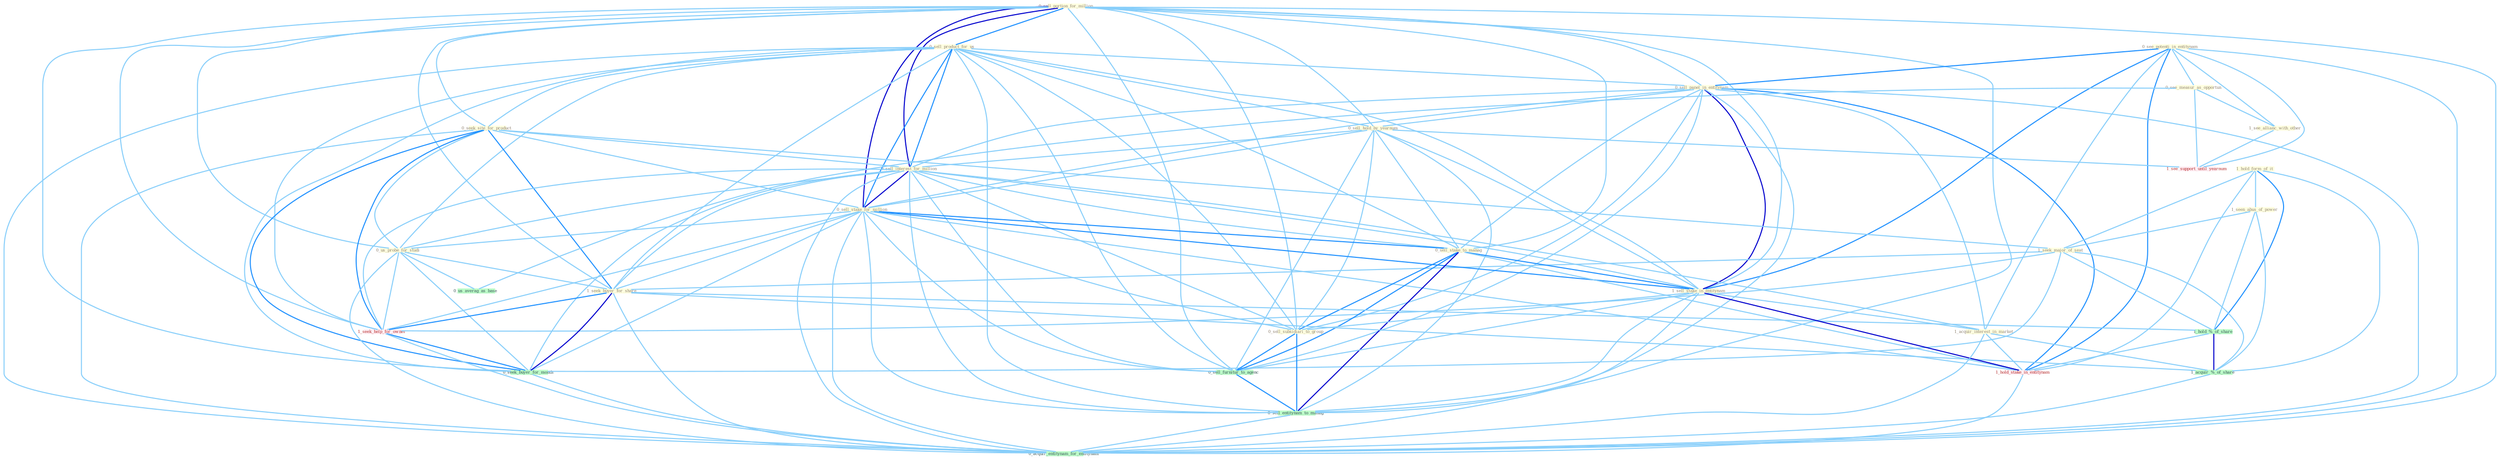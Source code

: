 Graph G{ 
    node
    [shape=polygon,style=filled,width=.5,height=.06,color="#BDFCC9",fixedsize=true,fontsize=4,
    fontcolor="#2f4f4f"];
    {node
    [color="#ffffe0", fontcolor="#8b7d6b"] "0_sell_portion_for_million " "0_see_potenti_in_entitynam " "0_sell_product_for_us " "0_sell_panel_in_entitynam " "0_seek_site_for_product " "1_hold_form_of_it " "1_seen_abus_of_power " "1_seek_major_of_seat " "0_sell_hold_by_yearnum " "0_sell_interest_for_million " "0_sell_stake_for_million " "0_sell_stake_to_manag " "0_us_probe_for_studi " "1_seek_buyer_for_share " "1_sell_stake_in_entitynam " "1_acquir_interest_in_market " "0_see_measur_as_opportun " "1_see_allianc_with_other " "0_sell_subsidiari_to_group "}
{node [color="#fff0f5", fontcolor="#b22222"] "1_hold_stake_in_entitynam " "1_seek_help_for_owner " "1_see_support_until_yearnum "}
edge [color="#B0E2FF"];

	"0_sell_portion_for_million " -- "0_sell_product_for_us " [w="2", color="#1e90ff" , len=0.8];
	"0_sell_portion_for_million " -- "0_sell_panel_in_entitynam " [w="1", color="#87cefa" ];
	"0_sell_portion_for_million " -- "0_seek_site_for_product " [w="1", color="#87cefa" ];
	"0_sell_portion_for_million " -- "0_sell_hold_by_yearnum " [w="1", color="#87cefa" ];
	"0_sell_portion_for_million " -- "0_sell_interest_for_million " [w="3", color="#0000cd" , len=0.6];
	"0_sell_portion_for_million " -- "0_sell_stake_for_million " [w="3", color="#0000cd" , len=0.6];
	"0_sell_portion_for_million " -- "0_sell_stake_to_manag " [w="1", color="#87cefa" ];
	"0_sell_portion_for_million " -- "0_us_probe_for_studi " [w="1", color="#87cefa" ];
	"0_sell_portion_for_million " -- "1_seek_buyer_for_share " [w="1", color="#87cefa" ];
	"0_sell_portion_for_million " -- "1_sell_stake_in_entitynam " [w="1", color="#87cefa" ];
	"0_sell_portion_for_million " -- "0_sell_subsidiari_to_group " [w="1", color="#87cefa" ];
	"0_sell_portion_for_million " -- "1_seek_help_for_owner " [w="1", color="#87cefa" ];
	"0_sell_portion_for_million " -- "0_seek_buyer_for_month " [w="1", color="#87cefa" ];
	"0_sell_portion_for_million " -- "0_sell_furnitur_to_agenc " [w="1", color="#87cefa" ];
	"0_sell_portion_for_million " -- "0_sell_entitynam_to_manag " [w="1", color="#87cefa" ];
	"0_sell_portion_for_million " -- "0_acquir_entitynam_for_entitynam " [w="1", color="#87cefa" ];
	"0_see_potenti_in_entitynam " -- "0_sell_panel_in_entitynam " [w="2", color="#1e90ff" , len=0.8];
	"0_see_potenti_in_entitynam " -- "1_sell_stake_in_entitynam " [w="2", color="#1e90ff" , len=0.8];
	"0_see_potenti_in_entitynam " -- "1_acquir_interest_in_market " [w="1", color="#87cefa" ];
	"0_see_potenti_in_entitynam " -- "0_see_measur_as_opportun " [w="1", color="#87cefa" ];
	"0_see_potenti_in_entitynam " -- "1_see_allianc_with_other " [w="1", color="#87cefa" ];
	"0_see_potenti_in_entitynam " -- "1_hold_stake_in_entitynam " [w="2", color="#1e90ff" , len=0.8];
	"0_see_potenti_in_entitynam " -- "1_see_support_until_yearnum " [w="1", color="#87cefa" ];
	"0_see_potenti_in_entitynam " -- "0_acquir_entitynam_for_entitynam " [w="1", color="#87cefa" ];
	"0_sell_product_for_us " -- "0_sell_panel_in_entitynam " [w="1", color="#87cefa" ];
	"0_sell_product_for_us " -- "0_seek_site_for_product " [w="1", color="#87cefa" ];
	"0_sell_product_for_us " -- "0_sell_hold_by_yearnum " [w="1", color="#87cefa" ];
	"0_sell_product_for_us " -- "0_sell_interest_for_million " [w="2", color="#1e90ff" , len=0.8];
	"0_sell_product_for_us " -- "0_sell_stake_for_million " [w="2", color="#1e90ff" , len=0.8];
	"0_sell_product_for_us " -- "0_sell_stake_to_manag " [w="1", color="#87cefa" ];
	"0_sell_product_for_us " -- "0_us_probe_for_studi " [w="1", color="#87cefa" ];
	"0_sell_product_for_us " -- "1_seek_buyer_for_share " [w="1", color="#87cefa" ];
	"0_sell_product_for_us " -- "1_sell_stake_in_entitynam " [w="1", color="#87cefa" ];
	"0_sell_product_for_us " -- "0_sell_subsidiari_to_group " [w="1", color="#87cefa" ];
	"0_sell_product_for_us " -- "1_seek_help_for_owner " [w="1", color="#87cefa" ];
	"0_sell_product_for_us " -- "0_seek_buyer_for_month " [w="1", color="#87cefa" ];
	"0_sell_product_for_us " -- "0_sell_furnitur_to_agenc " [w="1", color="#87cefa" ];
	"0_sell_product_for_us " -- "0_sell_entitynam_to_manag " [w="1", color="#87cefa" ];
	"0_sell_product_for_us " -- "0_acquir_entitynam_for_entitynam " [w="1", color="#87cefa" ];
	"0_sell_panel_in_entitynam " -- "0_sell_hold_by_yearnum " [w="1", color="#87cefa" ];
	"0_sell_panel_in_entitynam " -- "0_sell_interest_for_million " [w="1", color="#87cefa" ];
	"0_sell_panel_in_entitynam " -- "0_sell_stake_for_million " [w="1", color="#87cefa" ];
	"0_sell_panel_in_entitynam " -- "0_sell_stake_to_manag " [w="1", color="#87cefa" ];
	"0_sell_panel_in_entitynam " -- "1_sell_stake_in_entitynam " [w="3", color="#0000cd" , len=0.6];
	"0_sell_panel_in_entitynam " -- "1_acquir_interest_in_market " [w="1", color="#87cefa" ];
	"0_sell_panel_in_entitynam " -- "0_sell_subsidiari_to_group " [w="1", color="#87cefa" ];
	"0_sell_panel_in_entitynam " -- "1_hold_stake_in_entitynam " [w="2", color="#1e90ff" , len=0.8];
	"0_sell_panel_in_entitynam " -- "0_sell_furnitur_to_agenc " [w="1", color="#87cefa" ];
	"0_sell_panel_in_entitynam " -- "0_sell_entitynam_to_manag " [w="1", color="#87cefa" ];
	"0_sell_panel_in_entitynam " -- "0_acquir_entitynam_for_entitynam " [w="1", color="#87cefa" ];
	"0_seek_site_for_product " -- "1_seek_major_of_seat " [w="1", color="#87cefa" ];
	"0_seek_site_for_product " -- "0_sell_interest_for_million " [w="1", color="#87cefa" ];
	"0_seek_site_for_product " -- "0_sell_stake_for_million " [w="1", color="#87cefa" ];
	"0_seek_site_for_product " -- "0_us_probe_for_studi " [w="1", color="#87cefa" ];
	"0_seek_site_for_product " -- "1_seek_buyer_for_share " [w="2", color="#1e90ff" , len=0.8];
	"0_seek_site_for_product " -- "1_seek_help_for_owner " [w="2", color="#1e90ff" , len=0.8];
	"0_seek_site_for_product " -- "0_seek_buyer_for_month " [w="2", color="#1e90ff" , len=0.8];
	"0_seek_site_for_product " -- "0_acquir_entitynam_for_entitynam " [w="1", color="#87cefa" ];
	"1_hold_form_of_it " -- "1_seen_abus_of_power " [w="1", color="#87cefa" ];
	"1_hold_form_of_it " -- "1_seek_major_of_seat " [w="1", color="#87cefa" ];
	"1_hold_form_of_it " -- "1_hold_%_of_share " [w="2", color="#1e90ff" , len=0.8];
	"1_hold_form_of_it " -- "1_hold_stake_in_entitynam " [w="1", color="#87cefa" ];
	"1_hold_form_of_it " -- "1_acquir_%_of_share " [w="1", color="#87cefa" ];
	"1_seen_abus_of_power " -- "1_seek_major_of_seat " [w="1", color="#87cefa" ];
	"1_seen_abus_of_power " -- "1_hold_%_of_share " [w="1", color="#87cefa" ];
	"1_seen_abus_of_power " -- "1_acquir_%_of_share " [w="1", color="#87cefa" ];
	"1_seek_major_of_seat " -- "1_seek_buyer_for_share " [w="1", color="#87cefa" ];
	"1_seek_major_of_seat " -- "1_hold_%_of_share " [w="1", color="#87cefa" ];
	"1_seek_major_of_seat " -- "1_seek_help_for_owner " [w="1", color="#87cefa" ];
	"1_seek_major_of_seat " -- "0_seek_buyer_for_month " [w="1", color="#87cefa" ];
	"1_seek_major_of_seat " -- "1_acquir_%_of_share " [w="1", color="#87cefa" ];
	"0_sell_hold_by_yearnum " -- "0_sell_interest_for_million " [w="1", color="#87cefa" ];
	"0_sell_hold_by_yearnum " -- "0_sell_stake_for_million " [w="1", color="#87cefa" ];
	"0_sell_hold_by_yearnum " -- "0_sell_stake_to_manag " [w="1", color="#87cefa" ];
	"0_sell_hold_by_yearnum " -- "1_sell_stake_in_entitynam " [w="1", color="#87cefa" ];
	"0_sell_hold_by_yearnum " -- "0_sell_subsidiari_to_group " [w="1", color="#87cefa" ];
	"0_sell_hold_by_yearnum " -- "1_see_support_until_yearnum " [w="1", color="#87cefa" ];
	"0_sell_hold_by_yearnum " -- "0_sell_furnitur_to_agenc " [w="1", color="#87cefa" ];
	"0_sell_hold_by_yearnum " -- "0_sell_entitynam_to_manag " [w="1", color="#87cefa" ];
	"0_sell_interest_for_million " -- "0_sell_stake_for_million " [w="3", color="#0000cd" , len=0.6];
	"0_sell_interest_for_million " -- "0_sell_stake_to_manag " [w="1", color="#87cefa" ];
	"0_sell_interest_for_million " -- "0_us_probe_for_studi " [w="1", color="#87cefa" ];
	"0_sell_interest_for_million " -- "1_seek_buyer_for_share " [w="1", color="#87cefa" ];
	"0_sell_interest_for_million " -- "1_sell_stake_in_entitynam " [w="1", color="#87cefa" ];
	"0_sell_interest_for_million " -- "1_acquir_interest_in_market " [w="1", color="#87cefa" ];
	"0_sell_interest_for_million " -- "0_sell_subsidiari_to_group " [w="1", color="#87cefa" ];
	"0_sell_interest_for_million " -- "1_seek_help_for_owner " [w="1", color="#87cefa" ];
	"0_sell_interest_for_million " -- "0_seek_buyer_for_month " [w="1", color="#87cefa" ];
	"0_sell_interest_for_million " -- "0_sell_furnitur_to_agenc " [w="1", color="#87cefa" ];
	"0_sell_interest_for_million " -- "0_sell_entitynam_to_manag " [w="1", color="#87cefa" ];
	"0_sell_interest_for_million " -- "0_acquir_entitynam_for_entitynam " [w="1", color="#87cefa" ];
	"0_sell_stake_for_million " -- "0_sell_stake_to_manag " [w="2", color="#1e90ff" , len=0.8];
	"0_sell_stake_for_million " -- "0_us_probe_for_studi " [w="1", color="#87cefa" ];
	"0_sell_stake_for_million " -- "1_seek_buyer_for_share " [w="1", color="#87cefa" ];
	"0_sell_stake_for_million " -- "1_sell_stake_in_entitynam " [w="2", color="#1e90ff" , len=0.8];
	"0_sell_stake_for_million " -- "0_sell_subsidiari_to_group " [w="1", color="#87cefa" ];
	"0_sell_stake_for_million " -- "1_hold_stake_in_entitynam " [w="1", color="#87cefa" ];
	"0_sell_stake_for_million " -- "1_seek_help_for_owner " [w="1", color="#87cefa" ];
	"0_sell_stake_for_million " -- "0_seek_buyer_for_month " [w="1", color="#87cefa" ];
	"0_sell_stake_for_million " -- "0_sell_furnitur_to_agenc " [w="1", color="#87cefa" ];
	"0_sell_stake_for_million " -- "0_sell_entitynam_to_manag " [w="1", color="#87cefa" ];
	"0_sell_stake_for_million " -- "0_acquir_entitynam_for_entitynam " [w="1", color="#87cefa" ];
	"0_sell_stake_to_manag " -- "1_sell_stake_in_entitynam " [w="2", color="#1e90ff" , len=0.8];
	"0_sell_stake_to_manag " -- "0_sell_subsidiari_to_group " [w="2", color="#1e90ff" , len=0.8];
	"0_sell_stake_to_manag " -- "1_hold_stake_in_entitynam " [w="1", color="#87cefa" ];
	"0_sell_stake_to_manag " -- "0_sell_furnitur_to_agenc " [w="2", color="#1e90ff" , len=0.8];
	"0_sell_stake_to_manag " -- "0_sell_entitynam_to_manag " [w="3", color="#0000cd" , len=0.6];
	"0_us_probe_for_studi " -- "1_seek_buyer_for_share " [w="1", color="#87cefa" ];
	"0_us_probe_for_studi " -- "1_seek_help_for_owner " [w="1", color="#87cefa" ];
	"0_us_probe_for_studi " -- "0_seek_buyer_for_month " [w="1", color="#87cefa" ];
	"0_us_probe_for_studi " -- "0_us_averag_as_base " [w="1", color="#87cefa" ];
	"0_us_probe_for_studi " -- "0_acquir_entitynam_for_entitynam " [w="1", color="#87cefa" ];
	"1_seek_buyer_for_share " -- "1_hold_%_of_share " [w="1", color="#87cefa" ];
	"1_seek_buyer_for_share " -- "1_seek_help_for_owner " [w="2", color="#1e90ff" , len=0.8];
	"1_seek_buyer_for_share " -- "0_seek_buyer_for_month " [w="3", color="#0000cd" , len=0.6];
	"1_seek_buyer_for_share " -- "1_acquir_%_of_share " [w="1", color="#87cefa" ];
	"1_seek_buyer_for_share " -- "0_acquir_entitynam_for_entitynam " [w="1", color="#87cefa" ];
	"1_sell_stake_in_entitynam " -- "1_acquir_interest_in_market " [w="1", color="#87cefa" ];
	"1_sell_stake_in_entitynam " -- "0_sell_subsidiari_to_group " [w="1", color="#87cefa" ];
	"1_sell_stake_in_entitynam " -- "1_hold_stake_in_entitynam " [w="3", color="#0000cd" , len=0.6];
	"1_sell_stake_in_entitynam " -- "0_sell_furnitur_to_agenc " [w="1", color="#87cefa" ];
	"1_sell_stake_in_entitynam " -- "0_sell_entitynam_to_manag " [w="1", color="#87cefa" ];
	"1_sell_stake_in_entitynam " -- "0_acquir_entitynam_for_entitynam " [w="1", color="#87cefa" ];
	"1_acquir_interest_in_market " -- "1_hold_stake_in_entitynam " [w="1", color="#87cefa" ];
	"1_acquir_interest_in_market " -- "1_acquir_%_of_share " [w="1", color="#87cefa" ];
	"1_acquir_interest_in_market " -- "0_acquir_entitynam_for_entitynam " [w="1", color="#87cefa" ];
	"0_see_measur_as_opportun " -- "1_see_allianc_with_other " [w="1", color="#87cefa" ];
	"0_see_measur_as_opportun " -- "1_see_support_until_yearnum " [w="1", color="#87cefa" ];
	"0_see_measur_as_opportun " -- "0_us_averag_as_base " [w="1", color="#87cefa" ];
	"1_see_allianc_with_other " -- "1_see_support_until_yearnum " [w="1", color="#87cefa" ];
	"0_sell_subsidiari_to_group " -- "0_sell_furnitur_to_agenc " [w="2", color="#1e90ff" , len=0.8];
	"0_sell_subsidiari_to_group " -- "0_sell_entitynam_to_manag " [w="2", color="#1e90ff" , len=0.8];
	"1_hold_%_of_share " -- "1_hold_stake_in_entitynam " [w="1", color="#87cefa" ];
	"1_hold_%_of_share " -- "1_acquir_%_of_share " [w="3", color="#0000cd" , len=0.6];
	"1_hold_stake_in_entitynam " -- "0_acquir_entitynam_for_entitynam " [w="1", color="#87cefa" ];
	"1_seek_help_for_owner " -- "0_seek_buyer_for_month " [w="2", color="#1e90ff" , len=0.8];
	"1_seek_help_for_owner " -- "0_acquir_entitynam_for_entitynam " [w="1", color="#87cefa" ];
	"0_seek_buyer_for_month " -- "0_acquir_entitynam_for_entitynam " [w="1", color="#87cefa" ];
	"1_acquir_%_of_share " -- "0_acquir_entitynam_for_entitynam " [w="1", color="#87cefa" ];
	"0_sell_furnitur_to_agenc " -- "0_sell_entitynam_to_manag " [w="2", color="#1e90ff" , len=0.8];
	"0_sell_entitynam_to_manag " -- "0_acquir_entitynam_for_entitynam " [w="1", color="#87cefa" ];
}